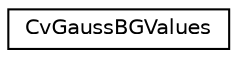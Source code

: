 digraph "Graphical Class Hierarchy"
{
 // LATEX_PDF_SIZE
  edge [fontname="Helvetica",fontsize="10",labelfontname="Helvetica",labelfontsize="10"];
  node [fontname="Helvetica",fontsize="10",shape=record];
  rankdir="LR";
  Node0 [label="CvGaussBGValues",height=0.2,width=0.4,color="black", fillcolor="white", style="filled",URL="$struct_cv_gauss_b_g_values.html",tooltip=" "];
}
